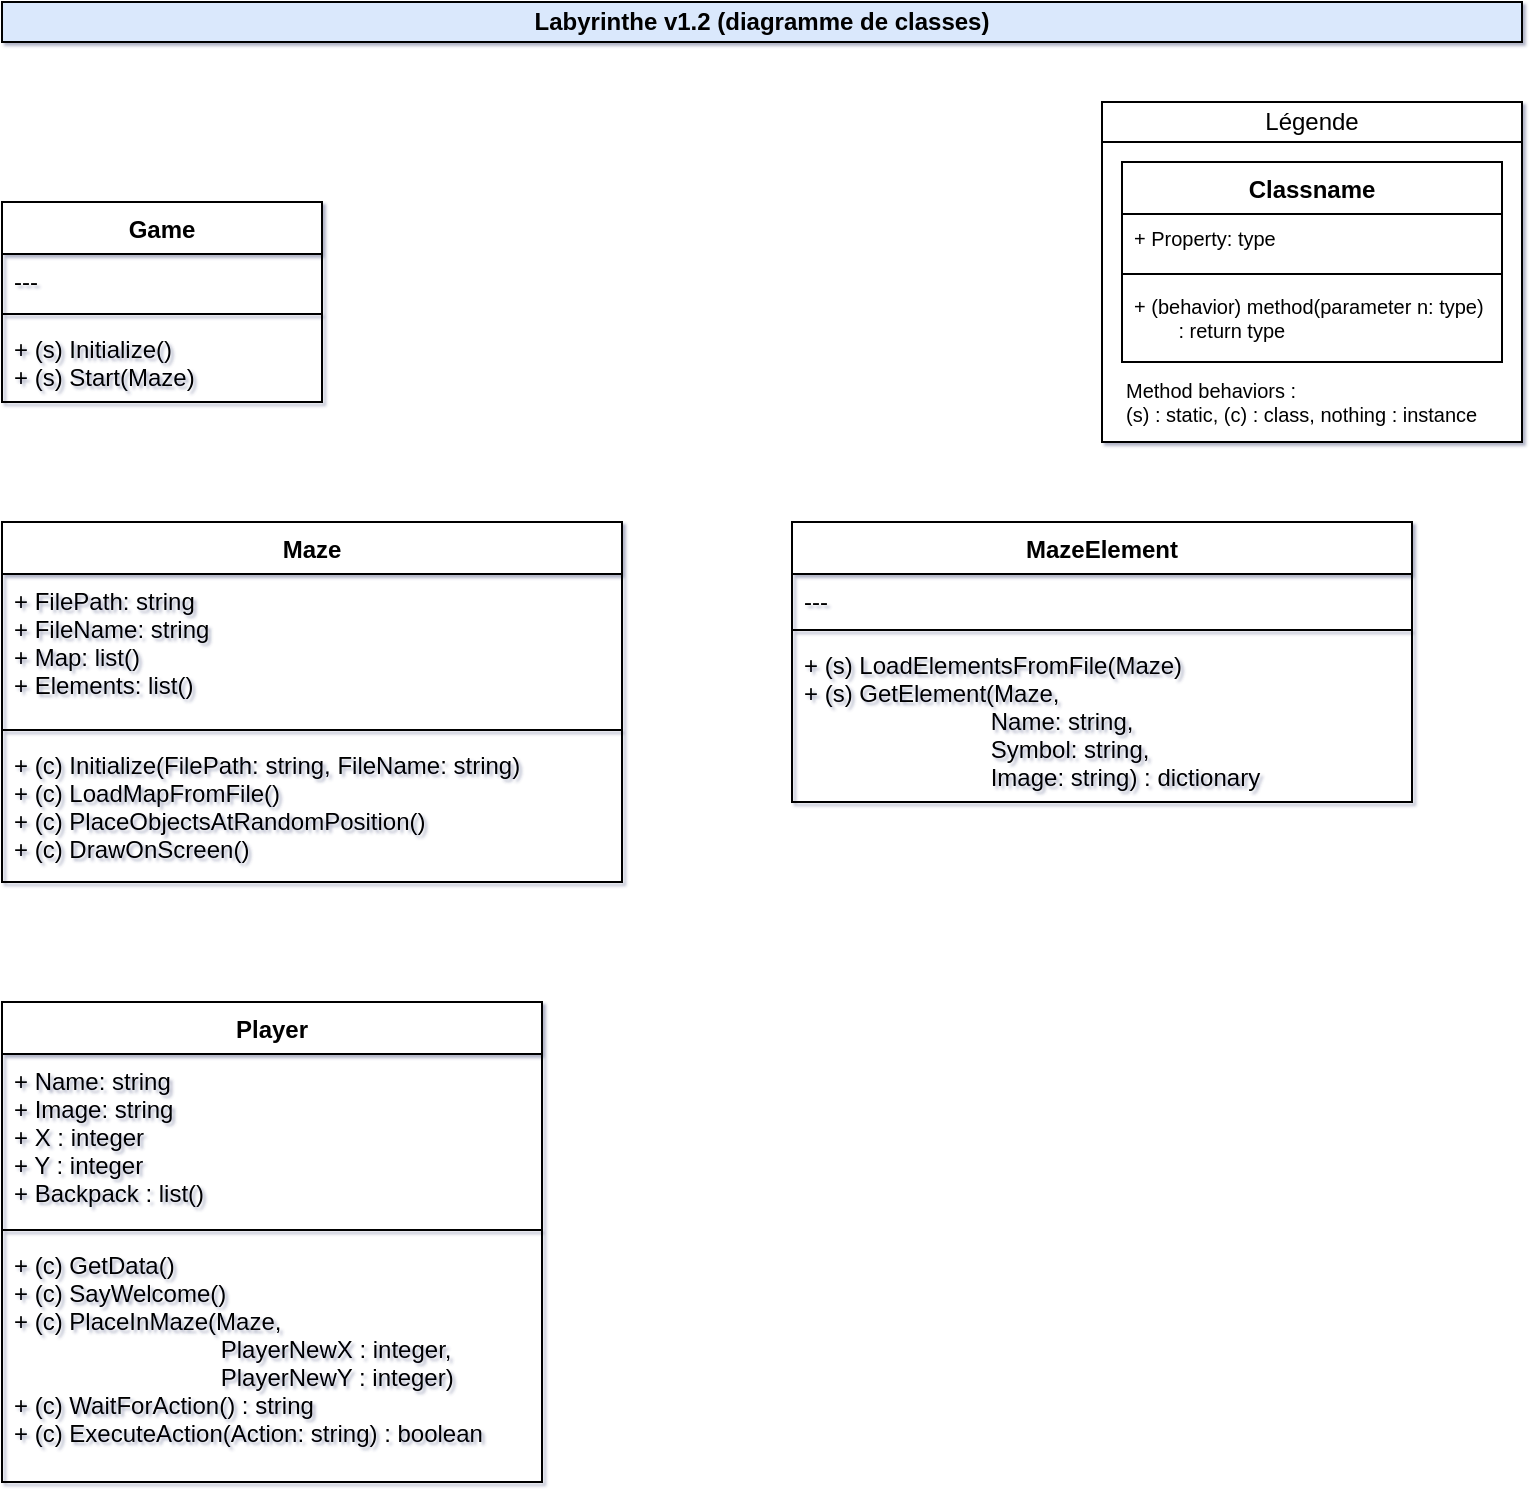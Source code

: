 <mxfile version="12.3.2" type="device" pages="1"><diagram id="22BCVVgQXOt4xU70KWVe" name="Page-1"><mxGraphModel dx="1483" dy="867" grid="1" gridSize="10" guides="1" tooltips="1" connect="1" arrows="1" fold="1" page="1" pageScale="1" pageWidth="827" pageHeight="1169" math="0" shadow="1"><root><mxCell id="0"/><mxCell id="1" parent="0"/><mxCell id="TJeggRest-hVpRtpfZT9-61" value="Labyrinthe v1.2 (diagramme de classes)" style="text;html=1;strokeColor=#000000;fillColor=#dae8fc;align=center;verticalAlign=middle;whiteSpace=wrap;rounded=0;fontStyle=1" parent="1" vertex="1"><mxGeometry x="40" y="20" width="760" height="20" as="geometry"/></mxCell><mxCell id="NmVtRfvFkWsYdf-AaAVa-1" value="Game" style="swimlane;fontStyle=1;align=center;verticalAlign=top;childLayout=stackLayout;horizontal=1;startSize=26;horizontalStack=0;resizeParent=1;resizeParentMax=0;resizeLast=0;collapsible=1;marginBottom=0;" vertex="1" parent="1"><mxGeometry x="40" y="120" width="160" height="100" as="geometry"><mxRectangle x="40" y="120" width="100" height="26" as="alternateBounds"/></mxGeometry></mxCell><mxCell id="NmVtRfvFkWsYdf-AaAVa-2" value="---" style="text;strokeColor=none;fillColor=none;align=left;verticalAlign=top;spacingLeft=4;spacingRight=4;overflow=hidden;rotatable=0;points=[[0,0.5],[1,0.5]];portConstraint=eastwest;" vertex="1" parent="NmVtRfvFkWsYdf-AaAVa-1"><mxGeometry y="26" width="160" height="26" as="geometry"/></mxCell><mxCell id="NmVtRfvFkWsYdf-AaAVa-3" value="" style="line;strokeWidth=1;fillColor=none;align=left;verticalAlign=middle;spacingTop=-1;spacingLeft=3;spacingRight=3;rotatable=0;labelPosition=right;points=[];portConstraint=eastwest;" vertex="1" parent="NmVtRfvFkWsYdf-AaAVa-1"><mxGeometry y="52" width="160" height="8" as="geometry"/></mxCell><mxCell id="NmVtRfvFkWsYdf-AaAVa-4" value="+ (s) Initialize()&#10;+ (s) Start(Maze)" style="text;strokeColor=none;fillColor=none;align=left;verticalAlign=top;spacingLeft=4;spacingRight=4;overflow=hidden;rotatable=0;points=[[0,0.5],[1,0.5]];portConstraint=eastwest;" vertex="1" parent="NmVtRfvFkWsYdf-AaAVa-1"><mxGeometry y="60" width="160" height="40" as="geometry"/></mxCell><mxCell id="NmVtRfvFkWsYdf-AaAVa-5" value="Maze" style="swimlane;fontStyle=1;align=center;verticalAlign=top;childLayout=stackLayout;horizontal=1;startSize=26;horizontalStack=0;resizeParent=1;resizeParentMax=0;resizeLast=0;collapsible=1;marginBottom=0;" vertex="1" parent="1"><mxGeometry x="40" y="280" width="310" height="180" as="geometry"/></mxCell><mxCell id="NmVtRfvFkWsYdf-AaAVa-6" value="+ FilePath: string&#10;+ FileName: string&#10;+ Map: list()&#10;+ Elements: list()" style="text;strokeColor=none;fillColor=none;align=left;verticalAlign=top;spacingLeft=4;spacingRight=4;overflow=hidden;rotatable=0;points=[[0,0.5],[1,0.5]];portConstraint=eastwest;" vertex="1" parent="NmVtRfvFkWsYdf-AaAVa-5"><mxGeometry y="26" width="310" height="74" as="geometry"/></mxCell><mxCell id="NmVtRfvFkWsYdf-AaAVa-7" value="" style="line;strokeWidth=1;fillColor=none;align=left;verticalAlign=middle;spacingTop=-1;spacingLeft=3;spacingRight=3;rotatable=0;labelPosition=right;points=[];portConstraint=eastwest;" vertex="1" parent="NmVtRfvFkWsYdf-AaAVa-5"><mxGeometry y="100" width="310" height="8" as="geometry"/></mxCell><mxCell id="NmVtRfvFkWsYdf-AaAVa-8" value="+ (c) Initialize(FilePath: string, FileName: string)&#10;+ (c) LoadMapFromFile()&#10;+ (c) PlaceObjectsAtRandomPosition()&#10;+ (c) DrawOnScreen()" style="text;strokeColor=none;fillColor=none;align=left;verticalAlign=top;spacingLeft=4;spacingRight=4;overflow=hidden;rotatable=0;points=[[0,0.5],[1,0.5]];portConstraint=eastwest;" vertex="1" parent="NmVtRfvFkWsYdf-AaAVa-5"><mxGeometry y="108" width="310" height="72" as="geometry"/></mxCell><mxCell id="NmVtRfvFkWsYdf-AaAVa-10" value="" style="rounded=0;whiteSpace=wrap;html=1;strokeColor=#000000;" vertex="1" parent="1"><mxGeometry x="590" y="70" width="210" height="170" as="geometry"/></mxCell><mxCell id="NmVtRfvFkWsYdf-AaAVa-15" value="Légende" style="rounded=0;whiteSpace=wrap;html=1;strokeColor=#000000;" vertex="1" parent="1"><mxGeometry x="590" y="70" width="210" height="20" as="geometry"/></mxCell><mxCell id="NmVtRfvFkWsYdf-AaAVa-18" value="Classname" style="swimlane;fontStyle=1;align=center;verticalAlign=top;childLayout=stackLayout;horizontal=1;startSize=26;horizontalStack=0;resizeParent=1;resizeParentMax=0;resizeLast=0;collapsible=1;marginBottom=0;fontSize=12;" vertex="1" parent="1"><mxGeometry x="600" y="100" width="190" height="100" as="geometry"/></mxCell><mxCell id="NmVtRfvFkWsYdf-AaAVa-19" value="+ Property: type" style="text;strokeColor=none;fillColor=none;align=left;verticalAlign=top;spacingLeft=4;spacingRight=4;overflow=hidden;rotatable=0;points=[[0,0.5],[1,0.5]];portConstraint=eastwest;fontSize=10;" vertex="1" parent="NmVtRfvFkWsYdf-AaAVa-18"><mxGeometry y="26" width="190" height="26" as="geometry"/></mxCell><mxCell id="NmVtRfvFkWsYdf-AaAVa-20" value="" style="line;strokeWidth=1;fillColor=none;align=left;verticalAlign=middle;spacingTop=-1;spacingLeft=3;spacingRight=3;rotatable=0;labelPosition=right;points=[];portConstraint=eastwest;" vertex="1" parent="NmVtRfvFkWsYdf-AaAVa-18"><mxGeometry y="52" width="190" height="8" as="geometry"/></mxCell><mxCell id="NmVtRfvFkWsYdf-AaAVa-21" value="+ (behavior) method(parameter n: type)&#10;        : return type" style="text;strokeColor=none;fillColor=none;align=left;verticalAlign=top;spacingLeft=4;spacingRight=4;overflow=hidden;rotatable=0;points=[[0,0.5],[1,0.5]];portConstraint=eastwest;fontSize=10;" vertex="1" parent="NmVtRfvFkWsYdf-AaAVa-18"><mxGeometry y="60" width="190" height="40" as="geometry"/></mxCell><mxCell id="NmVtRfvFkWsYdf-AaAVa-22" value="Method behaviors :&lt;br&gt;(s) : static, (c) : class, nothing : instance" style="text;html=1;strokeColor=none;fillColor=none;align=left;verticalAlign=middle;whiteSpace=wrap;rounded=0;fontSize=10;" vertex="1" parent="1"><mxGeometry x="600" y="210" width="190" height="20" as="geometry"/></mxCell><mxCell id="NmVtRfvFkWsYdf-AaAVa-23" value="MazeElement" style="swimlane;fontStyle=1;align=center;verticalAlign=top;childLayout=stackLayout;horizontal=1;startSize=26;horizontalStack=0;resizeParent=1;resizeParentMax=0;resizeLast=0;collapsible=1;marginBottom=0;" vertex="1" parent="1"><mxGeometry x="435" y="280" width="310" height="140" as="geometry"/></mxCell><mxCell id="NmVtRfvFkWsYdf-AaAVa-24" value="---" style="text;strokeColor=none;fillColor=none;align=left;verticalAlign=top;spacingLeft=4;spacingRight=4;overflow=hidden;rotatable=0;points=[[0,0.5],[1,0.5]];portConstraint=eastwest;" vertex="1" parent="NmVtRfvFkWsYdf-AaAVa-23"><mxGeometry y="26" width="310" height="24" as="geometry"/></mxCell><mxCell id="NmVtRfvFkWsYdf-AaAVa-25" value="" style="line;strokeWidth=1;fillColor=none;align=left;verticalAlign=middle;spacingTop=-1;spacingLeft=3;spacingRight=3;rotatable=0;labelPosition=right;points=[];portConstraint=eastwest;" vertex="1" parent="NmVtRfvFkWsYdf-AaAVa-23"><mxGeometry y="50" width="310" height="8" as="geometry"/></mxCell><mxCell id="NmVtRfvFkWsYdf-AaAVa-26" value="+ (s) LoadElementsFromFile(Maze)&#10;+ (s) GetElement(Maze, &#10;                            Name: string, &#10;                            Symbol: string, &#10;                            Image: string) : dictionary" style="text;strokeColor=none;fillColor=none;align=left;verticalAlign=top;spacingLeft=4;spacingRight=4;overflow=hidden;rotatable=0;points=[[0,0.5],[1,0.5]];portConstraint=eastwest;" vertex="1" parent="NmVtRfvFkWsYdf-AaAVa-23"><mxGeometry y="58" width="310" height="82" as="geometry"/></mxCell><mxCell id="NmVtRfvFkWsYdf-AaAVa-27" value="Player" style="swimlane;fontStyle=1;align=center;verticalAlign=top;childLayout=stackLayout;horizontal=1;startSize=26;horizontalStack=0;resizeParent=1;resizeParentMax=0;resizeLast=0;collapsible=1;marginBottom=0;" vertex="1" parent="1"><mxGeometry x="40" y="520" width="270" height="240" as="geometry"><mxRectangle x="40" y="120" width="100" height="26" as="alternateBounds"/></mxGeometry></mxCell><mxCell id="NmVtRfvFkWsYdf-AaAVa-28" value="+ Name: string&#10;+ Image: string&#10;+ X : integer&#10;+ Y : integer&#10;+ Backpack : list()" style="text;strokeColor=none;fillColor=none;align=left;verticalAlign=top;spacingLeft=4;spacingRight=4;overflow=hidden;rotatable=0;points=[[0,0.5],[1,0.5]];portConstraint=eastwest;" vertex="1" parent="NmVtRfvFkWsYdf-AaAVa-27"><mxGeometry y="26" width="270" height="84" as="geometry"/></mxCell><mxCell id="NmVtRfvFkWsYdf-AaAVa-29" value="" style="line;strokeWidth=1;fillColor=none;align=left;verticalAlign=middle;spacingTop=-1;spacingLeft=3;spacingRight=3;rotatable=0;labelPosition=right;points=[];portConstraint=eastwest;" vertex="1" parent="NmVtRfvFkWsYdf-AaAVa-27"><mxGeometry y="110" width="270" height="8" as="geometry"/></mxCell><mxCell id="NmVtRfvFkWsYdf-AaAVa-30" value="+ (c) GetData()&#10;+ (c) SayWelcome()&#10;+ (c) PlaceInMaze(Maze,&#10;                               PlayerNewX : integer,&#10;                               PlayerNewY : integer)&#10;+ (c) WaitForAction() : string&#10;+ (c) ExecuteAction(Action: string) : boolean&#10;" style="text;strokeColor=none;fillColor=none;align=left;verticalAlign=top;spacingLeft=4;spacingRight=4;overflow=hidden;rotatable=0;points=[[0,0.5],[1,0.5]];portConstraint=eastwest;" vertex="1" parent="NmVtRfvFkWsYdf-AaAVa-27"><mxGeometry y="118" width="270" height="122" as="geometry"/></mxCell></root></mxGraphModel></diagram></mxfile>